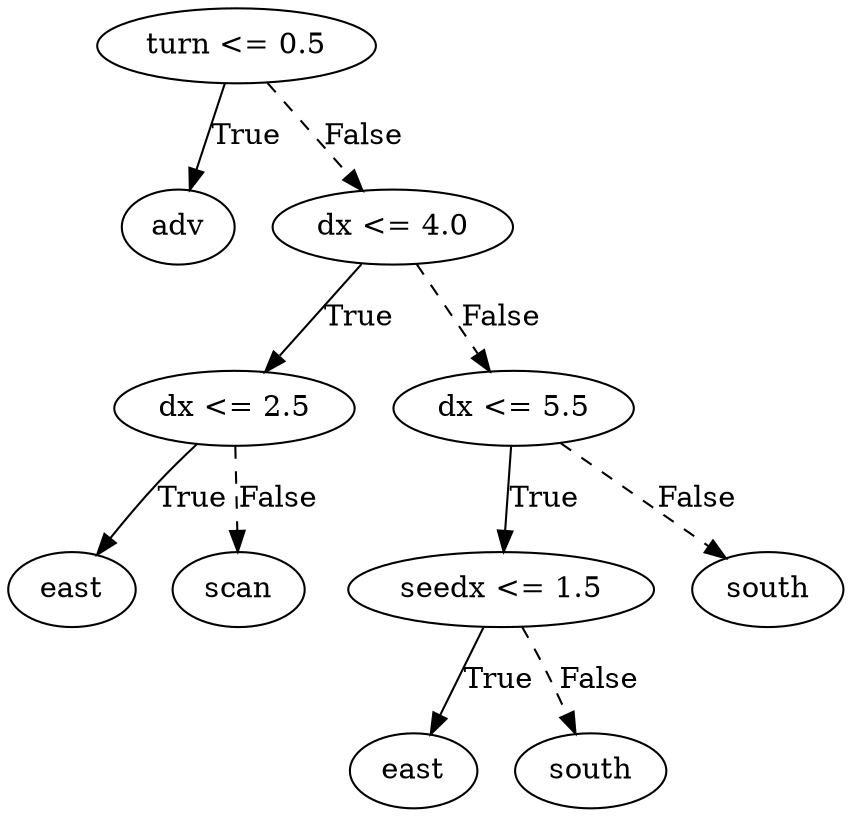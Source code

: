 digraph {
0 [label="turn <= 0.5"];
1 [label="adv"];
0 -> 1 [label="True"];
2 [label="dx <= 4.0"];
3 [label="dx <= 2.5"];
4 [label="east"];
3 -> 4 [label="True"];
5 [label="scan"];
3 -> 5 [style="dashed", label="False"];
2 -> 3 [label="True"];
6 [label="dx <= 5.5"];
7 [label="seedx <= 1.5"];
8 [label="east"];
7 -> 8 [label="True"];
9 [label="south"];
7 -> 9 [style="dashed", label="False"];
6 -> 7 [label="True"];
10 [label="south"];
6 -> 10 [style="dashed", label="False"];
2 -> 6 [style="dashed", label="False"];
0 -> 2 [style="dashed", label="False"];

}